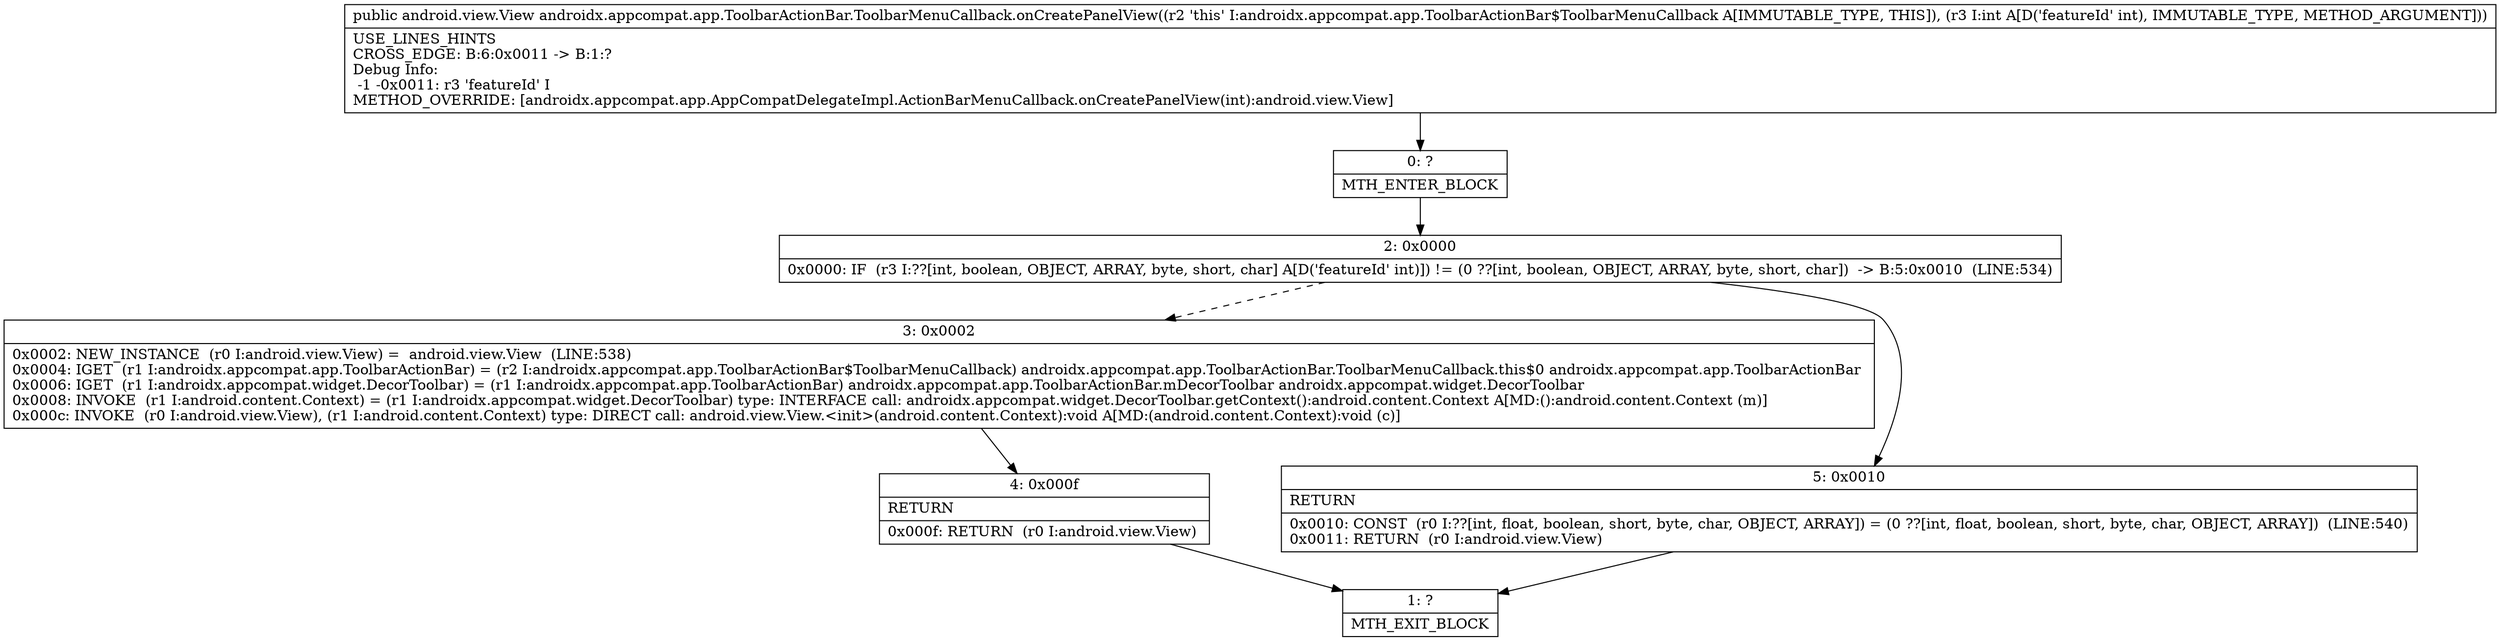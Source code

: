 digraph "CFG forandroidx.appcompat.app.ToolbarActionBar.ToolbarMenuCallback.onCreatePanelView(I)Landroid\/view\/View;" {
Node_0 [shape=record,label="{0\:\ ?|MTH_ENTER_BLOCK\l}"];
Node_2 [shape=record,label="{2\:\ 0x0000|0x0000: IF  (r3 I:??[int, boolean, OBJECT, ARRAY, byte, short, char] A[D('featureId' int)]) != (0 ??[int, boolean, OBJECT, ARRAY, byte, short, char])  \-\> B:5:0x0010  (LINE:534)\l}"];
Node_3 [shape=record,label="{3\:\ 0x0002|0x0002: NEW_INSTANCE  (r0 I:android.view.View) =  android.view.View  (LINE:538)\l0x0004: IGET  (r1 I:androidx.appcompat.app.ToolbarActionBar) = (r2 I:androidx.appcompat.app.ToolbarActionBar$ToolbarMenuCallback) androidx.appcompat.app.ToolbarActionBar.ToolbarMenuCallback.this$0 androidx.appcompat.app.ToolbarActionBar \l0x0006: IGET  (r1 I:androidx.appcompat.widget.DecorToolbar) = (r1 I:androidx.appcompat.app.ToolbarActionBar) androidx.appcompat.app.ToolbarActionBar.mDecorToolbar androidx.appcompat.widget.DecorToolbar \l0x0008: INVOKE  (r1 I:android.content.Context) = (r1 I:androidx.appcompat.widget.DecorToolbar) type: INTERFACE call: androidx.appcompat.widget.DecorToolbar.getContext():android.content.Context A[MD:():android.content.Context (m)]\l0x000c: INVOKE  (r0 I:android.view.View), (r1 I:android.content.Context) type: DIRECT call: android.view.View.\<init\>(android.content.Context):void A[MD:(android.content.Context):void (c)]\l}"];
Node_4 [shape=record,label="{4\:\ 0x000f|RETURN\l|0x000f: RETURN  (r0 I:android.view.View) \l}"];
Node_1 [shape=record,label="{1\:\ ?|MTH_EXIT_BLOCK\l}"];
Node_5 [shape=record,label="{5\:\ 0x0010|RETURN\l|0x0010: CONST  (r0 I:??[int, float, boolean, short, byte, char, OBJECT, ARRAY]) = (0 ??[int, float, boolean, short, byte, char, OBJECT, ARRAY])  (LINE:540)\l0x0011: RETURN  (r0 I:android.view.View) \l}"];
MethodNode[shape=record,label="{public android.view.View androidx.appcompat.app.ToolbarActionBar.ToolbarMenuCallback.onCreatePanelView((r2 'this' I:androidx.appcompat.app.ToolbarActionBar$ToolbarMenuCallback A[IMMUTABLE_TYPE, THIS]), (r3 I:int A[D('featureId' int), IMMUTABLE_TYPE, METHOD_ARGUMENT]))  | USE_LINES_HINTS\lCROSS_EDGE: B:6:0x0011 \-\> B:1:?\lDebug Info:\l  \-1 \-0x0011: r3 'featureId' I\lMETHOD_OVERRIDE: [androidx.appcompat.app.AppCompatDelegateImpl.ActionBarMenuCallback.onCreatePanelView(int):android.view.View]\l}"];
MethodNode -> Node_0;Node_0 -> Node_2;
Node_2 -> Node_3[style=dashed];
Node_2 -> Node_5;
Node_3 -> Node_4;
Node_4 -> Node_1;
Node_5 -> Node_1;
}

